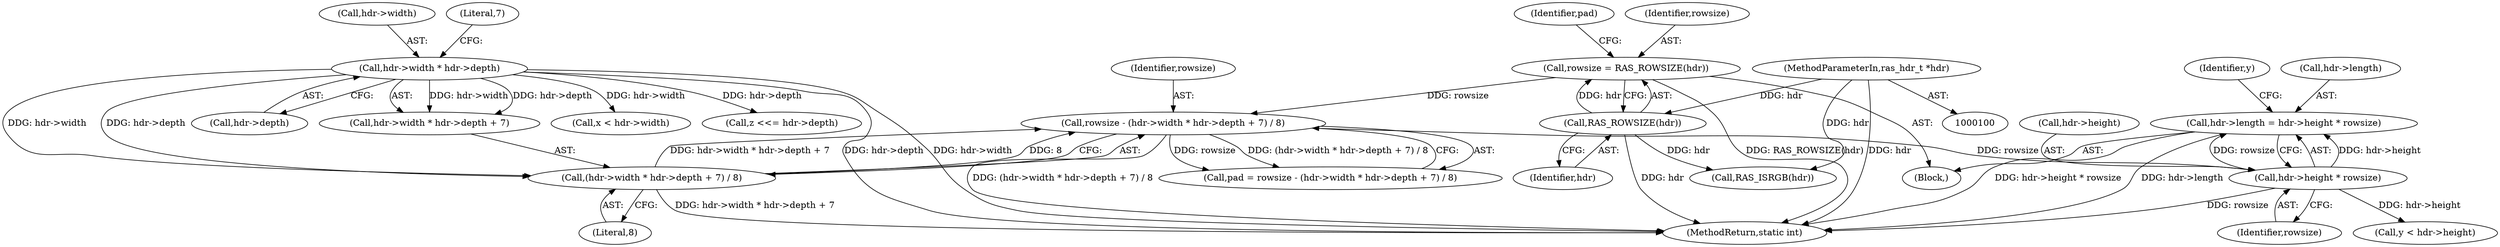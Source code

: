 digraph "0_jasper_411a4068f8c464e883358bf403a3e25158863823_1@integer" {
"1000178" [label="(Call,hdr->length = hdr->height * rowsize)"];
"1000182" [label="(Call,hdr->height * rowsize)"];
"1000165" [label="(Call,rowsize - (hdr->width * hdr->depth + 7) / 8)"];
"1000159" [label="(Call,rowsize = RAS_ROWSIZE(hdr))"];
"1000161" [label="(Call,RAS_ROWSIZE(hdr))"];
"1000102" [label="(MethodParameterIn,ras_hdr_t *hdr)"];
"1000167" [label="(Call,(hdr->width * hdr->depth + 7) / 8)"];
"1000169" [label="(Call,hdr->width * hdr->depth)"];
"1000249" [label="(Call,RAS_ISRGB(hdr))"];
"1000189" [label="(Identifier,y)"];
"1000102" [label="(MethodParameterIn,ras_hdr_t *hdr)"];
"1000106" [label="(Block,)"];
"1000182" [label="(Call,hdr->height * rowsize)"];
"1000405" [label="(MethodReturn,static int)"];
"1000179" [label="(Call,hdr->length)"];
"1000163" [label="(Call,pad = rowsize - (hdr->width * hdr->depth + 7) / 8)"];
"1000170" [label="(Call,hdr->width)"];
"1000235" [label="(Call,x < hdr->width)"];
"1000243" [label="(Call,z <<= hdr->depth)"];
"1000167" [label="(Call,(hdr->width * hdr->depth + 7) / 8)"];
"1000166" [label="(Identifier,rowsize)"];
"1000178" [label="(Call,hdr->length = hdr->height * rowsize)"];
"1000191" [label="(Call,y < hdr->height)"];
"1000173" [label="(Call,hdr->depth)"];
"1000186" [label="(Identifier,rowsize)"];
"1000168" [label="(Call,hdr->width * hdr->depth + 7)"];
"1000176" [label="(Literal,7)"];
"1000159" [label="(Call,rowsize = RAS_ROWSIZE(hdr))"];
"1000165" [label="(Call,rowsize - (hdr->width * hdr->depth + 7) / 8)"];
"1000161" [label="(Call,RAS_ROWSIZE(hdr))"];
"1000183" [label="(Call,hdr->height)"];
"1000177" [label="(Literal,8)"];
"1000169" [label="(Call,hdr->width * hdr->depth)"];
"1000164" [label="(Identifier,pad)"];
"1000160" [label="(Identifier,rowsize)"];
"1000162" [label="(Identifier,hdr)"];
"1000178" -> "1000106"  [label="AST: "];
"1000178" -> "1000182"  [label="CFG: "];
"1000179" -> "1000178"  [label="AST: "];
"1000182" -> "1000178"  [label="AST: "];
"1000189" -> "1000178"  [label="CFG: "];
"1000178" -> "1000405"  [label="DDG: hdr->height * rowsize"];
"1000178" -> "1000405"  [label="DDG: hdr->length"];
"1000182" -> "1000178"  [label="DDG: hdr->height"];
"1000182" -> "1000178"  [label="DDG: rowsize"];
"1000182" -> "1000186"  [label="CFG: "];
"1000183" -> "1000182"  [label="AST: "];
"1000186" -> "1000182"  [label="AST: "];
"1000182" -> "1000405"  [label="DDG: rowsize"];
"1000165" -> "1000182"  [label="DDG: rowsize"];
"1000182" -> "1000191"  [label="DDG: hdr->height"];
"1000165" -> "1000163"  [label="AST: "];
"1000165" -> "1000167"  [label="CFG: "];
"1000166" -> "1000165"  [label="AST: "];
"1000167" -> "1000165"  [label="AST: "];
"1000163" -> "1000165"  [label="CFG: "];
"1000165" -> "1000405"  [label="DDG: (hdr->width * hdr->depth + 7) / 8"];
"1000165" -> "1000163"  [label="DDG: rowsize"];
"1000165" -> "1000163"  [label="DDG: (hdr->width * hdr->depth + 7) / 8"];
"1000159" -> "1000165"  [label="DDG: rowsize"];
"1000167" -> "1000165"  [label="DDG: hdr->width * hdr->depth + 7"];
"1000167" -> "1000165"  [label="DDG: 8"];
"1000159" -> "1000106"  [label="AST: "];
"1000159" -> "1000161"  [label="CFG: "];
"1000160" -> "1000159"  [label="AST: "];
"1000161" -> "1000159"  [label="AST: "];
"1000164" -> "1000159"  [label="CFG: "];
"1000159" -> "1000405"  [label="DDG: RAS_ROWSIZE(hdr)"];
"1000161" -> "1000159"  [label="DDG: hdr"];
"1000161" -> "1000162"  [label="CFG: "];
"1000162" -> "1000161"  [label="AST: "];
"1000161" -> "1000405"  [label="DDG: hdr"];
"1000102" -> "1000161"  [label="DDG: hdr"];
"1000161" -> "1000249"  [label="DDG: hdr"];
"1000102" -> "1000100"  [label="AST: "];
"1000102" -> "1000405"  [label="DDG: hdr"];
"1000102" -> "1000249"  [label="DDG: hdr"];
"1000167" -> "1000177"  [label="CFG: "];
"1000168" -> "1000167"  [label="AST: "];
"1000177" -> "1000167"  [label="AST: "];
"1000167" -> "1000405"  [label="DDG: hdr->width * hdr->depth + 7"];
"1000169" -> "1000167"  [label="DDG: hdr->width"];
"1000169" -> "1000167"  [label="DDG: hdr->depth"];
"1000169" -> "1000168"  [label="AST: "];
"1000169" -> "1000173"  [label="CFG: "];
"1000170" -> "1000169"  [label="AST: "];
"1000173" -> "1000169"  [label="AST: "];
"1000176" -> "1000169"  [label="CFG: "];
"1000169" -> "1000405"  [label="DDG: hdr->depth"];
"1000169" -> "1000405"  [label="DDG: hdr->width"];
"1000169" -> "1000168"  [label="DDG: hdr->width"];
"1000169" -> "1000168"  [label="DDG: hdr->depth"];
"1000169" -> "1000235"  [label="DDG: hdr->width"];
"1000169" -> "1000243"  [label="DDG: hdr->depth"];
}
